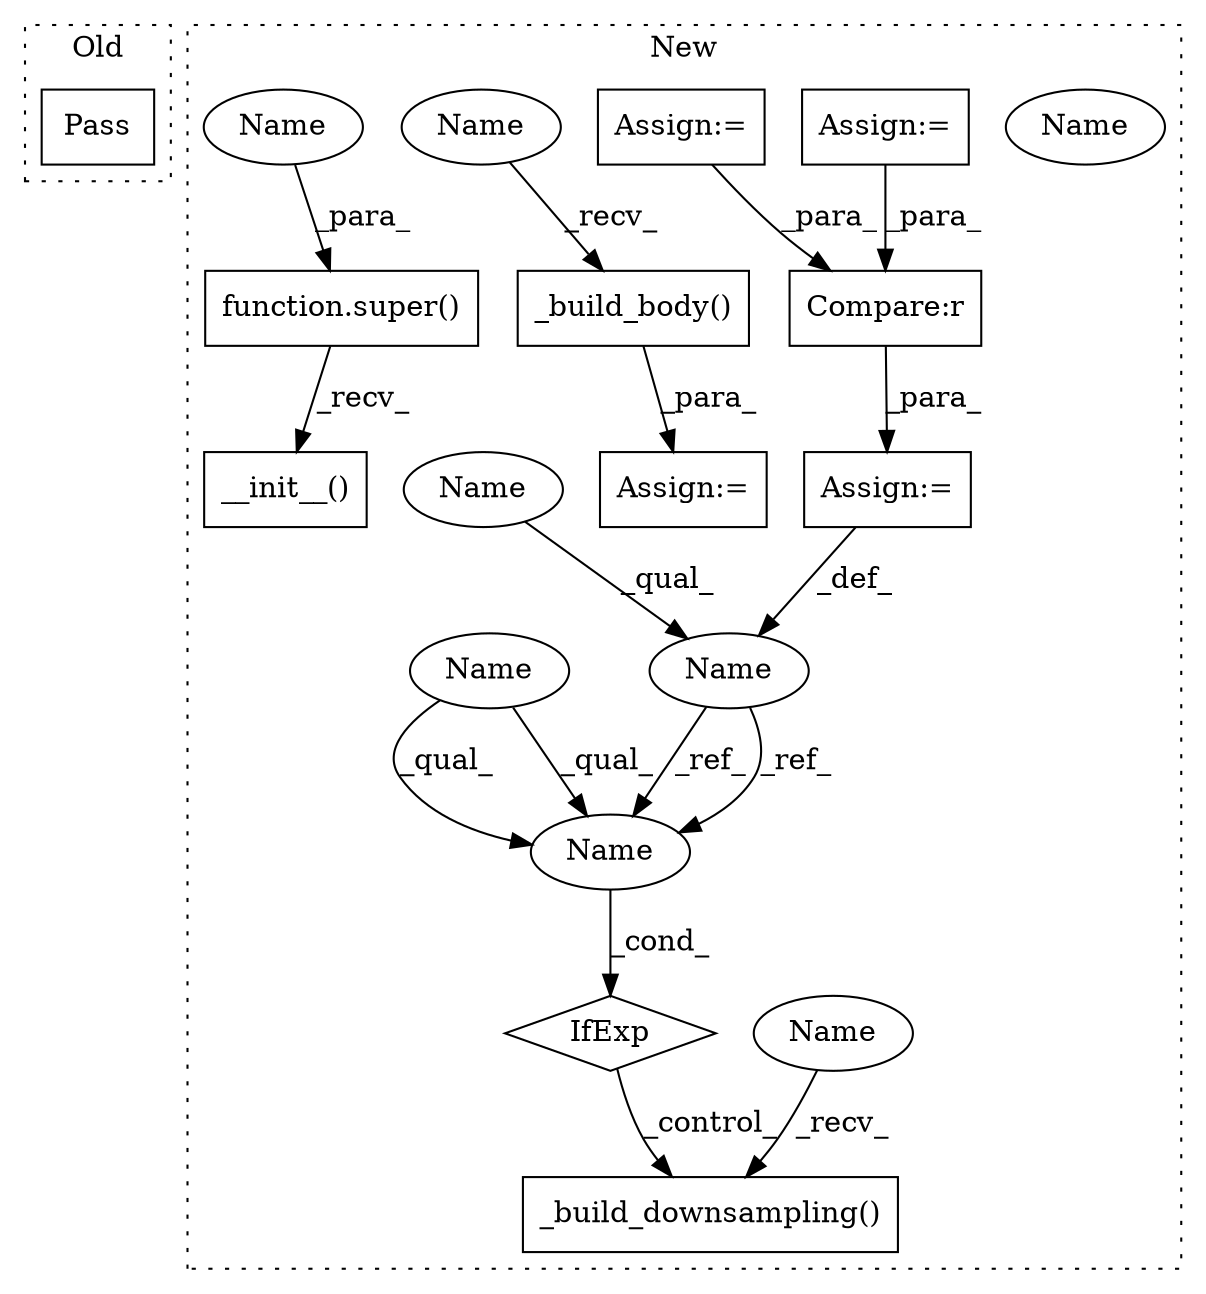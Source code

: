 digraph G {
subgraph cluster0 {
1 [label="Pass" a="62" s="231" l="4" shape="box"];
label = "Old";
style="dotted";
}
subgraph cluster1 {
2 [label="_build_body()" a="75" s="1877" l="18" shape="box"];
3 [label="function.super()" a="75" s="1551,1575" l="6,1" shape="box"];
4 [label="__init__()" a="75" s="1551" l="36" shape="box"];
5 [label="Assign:=" a="68" s="1874" l="3" shape="box"];
6 [label="_build_downsampling()" a="75" s="1795" l="26" shape="box"];
7 [label="Compare:r" a="40" s="1730" l="37" shape="box"];
8 [label="IfExp" a="51" s="1821,1846" l="4,6" shape="diamond"];
9 [label="Name" a="87" s="1825" l="21" shape="ellipse"];
10 [label="Name" a="87" s="1706" l="21" shape="ellipse"];
11 [label="Assign:=" a="68" s="1727" l="3" shape="box"];
12 [label="Assign:=" a="68" s="1612" l="3" shape="box"];
13 [label="Assign:=" a="68" s="1652" l="3" shape="box"];
14 [label="Name" a="87" s="1877" l="4" shape="ellipse"];
15 [label="Name" a="87" s="1795" l="4" shape="ellipse"];
16 [label="Name" a="87" s="1706" l="4" shape="ellipse"];
17 [label="Name" a="87" s="1571" l="4" shape="ellipse"];
18 [label="Name" a="87" s="1825" l="4" shape="ellipse"];
19 [label="Name" a="87" s="1825" l="21" shape="ellipse"];
label = "New";
style="dotted";
}
2 -> 5 [label="_para_"];
3 -> 4 [label="_recv_"];
7 -> 11 [label="_para_"];
8 -> 6 [label="_control_"];
10 -> 19 [label="_ref_"];
10 -> 19 [label="_ref_"];
11 -> 10 [label="_def_"];
12 -> 7 [label="_para_"];
13 -> 7 [label="_para_"];
14 -> 2 [label="_recv_"];
15 -> 6 [label="_recv_"];
16 -> 10 [label="_qual_"];
17 -> 3 [label="_para_"];
18 -> 19 [label="_qual_"];
18 -> 19 [label="_qual_"];
19 -> 8 [label="_cond_"];
}